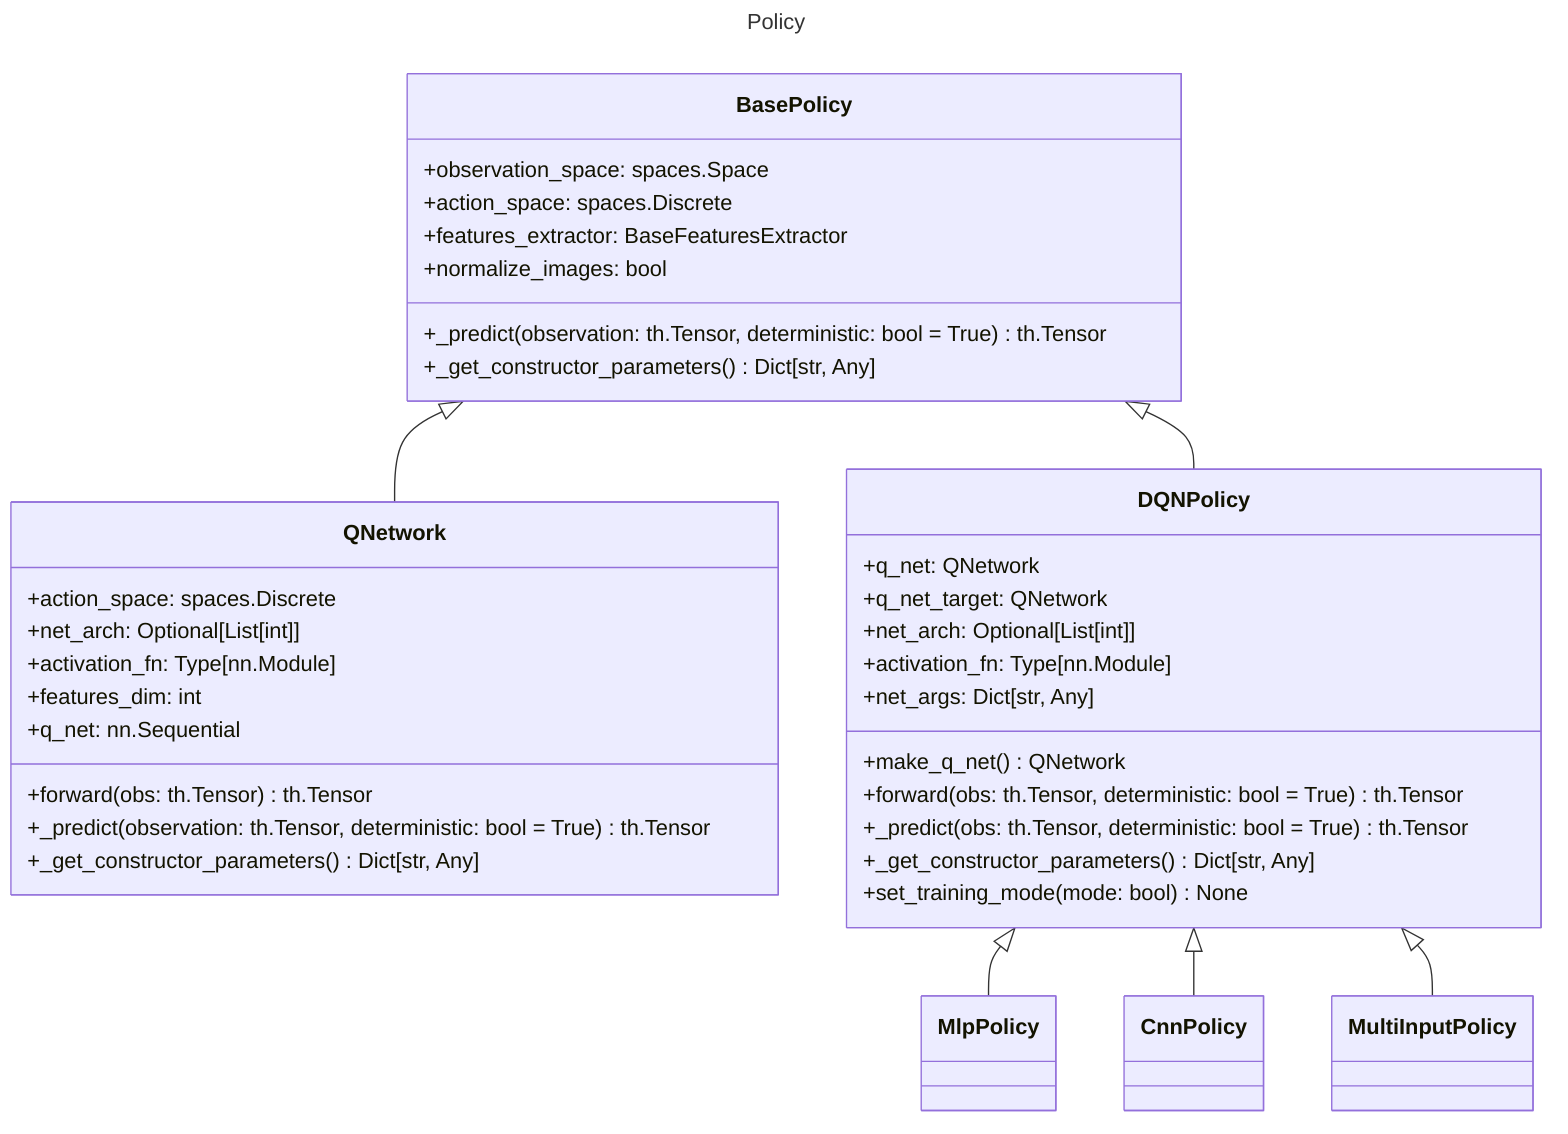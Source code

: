 ---
title: "Policy"
---

classDiagram
    class BasePolicy {
        +observation_space: spaces.Space
        +action_space: spaces.Discrete
        +features_extractor: BaseFeaturesExtractor
        +normalize_images: bool
        +_predict(observation: th.Tensor, deterministic: bool = True) th.Tensor
        +_get_constructor_parameters() Dict[str, Any]
    }

    class QNetwork {
        +action_space: spaces.Discrete
        +net_arch: Optional[List[int]]
        +activation_fn: Type[nn.Module]
        +features_dim: int
        +q_net: nn.Sequential
        +forward(obs: th.Tensor) th.Tensor
        +_predict(observation: th.Tensor, deterministic: bool = True) th.Tensor
        +_get_constructor_parameters() Dict[str, Any]
    }

    class DQNPolicy {
        +q_net: QNetwork
        +q_net_target: QNetwork
        +net_arch: Optional[List[int]]
        +activation_fn: Type[nn.Module]
        +net_args: Dict[str, Any]
        +make_q_net() QNetwork
        +forward(obs: th.Tensor, deterministic: bool = True) th.Tensor
        +_predict(obs: th.Tensor, deterministic: bool = True) th.Tensor
        +_get_constructor_parameters() Dict[str, Any]
        +set_training_mode(mode: bool) None
    }

    class MlpPolicy {
    }

    class CnnPolicy {
    }

    class MultiInputPolicy {
    }

    BasePolicy <|-- QNetwork
    BasePolicy <|-- DQNPolicy
    DQNPolicy <|-- MlpPolicy
    DQNPolicy <|-- CnnPolicy
    DQNPolicy <|-- MultiInputPolicy